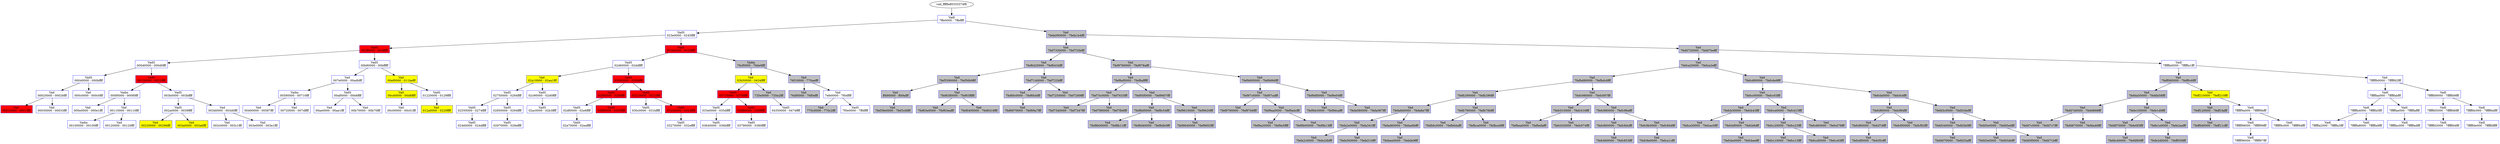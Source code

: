 /* Pid:    980 */
digraph processtree {
graph [rankdir = "TB"];
vad_fffffa8033337df8 -> vad_fffffa803332abb0
vad_fffffa803332abb0 [label = "{ Vadl\n7ffe0000 - 7ffeffff }"shape = "record" color = "blue" style = "filled" fillcolor = "white"];
vad_fffffa803332abb0 -> vad_fffffa8033338580
vad_fffffa8033338580 [label = "{ VadS\n023e0000 - 0245ffff }"shape = "record" color = "blue" style = "filled" fillcolor = "white"];
vad_fffffa8033338580 -> vad_fffffa80332e6af0
vad_fffffa80332e6af0 [label = "{ VadS\n003f0000 - 003fffff }"shape = "record" color = "blue" style = "filled" fillcolor = "red"];
vad_fffffa80332e6af0 -> vad_fffffa8032446590
vad_fffffa8032446590 [label = "{ VadS\n000d0000 - 000d0fff }"shape = "record" color = "blue" style = "filled" fillcolor = "white"];
vad_fffffa8032446590 -> vad_fffffa8033336150
vad_fffffa8033336150 [label = "{ VadS\n00040000 - 000bffff }"shape = "record" color = "blue" style = "filled" fillcolor = "white"];
vad_fffffa8033336150 -> vad_fffffa80333413a0
vad_fffffa80333413a0 [label = "{ Vad \n00020000 - 00026fff }"shape = "record" color = "blue" style = "filled" fillcolor = "white"];
vad_fffffa80333413a0 -> vad_fffffa8033337ed0
vad_fffffa8033337ed0 [label = "{ Vad \n00010000 - 0001ffff }"shape = "record" color = "blue" style = "filled" fillcolor = "red"];
vad_fffffa80333413a0 -> vad_fffffa8032611f80
vad_fffffa8032611f80 [label = "{ Vad \n00030000 - 00033fff }"shape = "record" color = "blue" style = "filled" fillcolor = "white"];
vad_fffffa8033336150 -> vad_fffffa8033336010
vad_fffffa8033336010 [label = "{ Vad \n000c0000 - 000c0fff }"shape = "record" color = "blue" style = "filled" fillcolor = "white"];
vad_fffffa8032446590 -> vad_fffffa803332c630
vad_fffffa803332c630 [label = "{ VadS\n00130000 - 0022ffff }"shape = "record" color = "blue" style = "filled" fillcolor = "red"];
vad_fffffa803332c630 -> vad_fffffa8033321940
vad_fffffa8033321940 [label = "{ Vadm\n000f0000 - 000f0fff }"shape = "record" color = "blue" style = "filled" fillcolor = "white"];
vad_fffffa8033321940 -> vad_fffffa803332db20
vad_fffffa803332db20 [label = "{ Vad \n000e0000 - 000e1fff }"shape = "record" color = "blue" style = "filled" fillcolor = "white"];
vad_fffffa8033321940 -> vad_fffffa80333cbf80
vad_fffffa80333cbf80 [label = "{ Vad \n00110000 - 00110fff }"shape = "record" color = "blue" style = "filled" fillcolor = "white"];
vad_fffffa80333cbf80 -> vad_fffffa8033321800
vad_fffffa8033321800 [label = "{ Vadm\n00100000 - 00100fff }"shape = "record" color = "blue" style = "filled" fillcolor = "white"];
vad_fffffa80333cbf80 -> vad_fffffa803113caa0
vad_fffffa803113caa0 [label = "{ Vad \n00120000 - 00120fff }"shape = "record" color = "blue" style = "filled" fillcolor = "white"];
vad_fffffa803332c630 -> vad_fffffa8033861210
vad_fffffa8033861210 [label = "{ VadS\n003b0000 - 003bffff }"shape = "record" color = "blue" style = "filled" fillcolor = "white"];
vad_fffffa8033861210 -> vad_fffffa803321ad80
vad_fffffa803321ad80 [label = "{ VadS\n002a0000 - 0039ffff }"shape = "record" color = "blue" style = "filled" fillcolor = "white"];
vad_fffffa803321ad80 -> vad_fffffa803333ad70
vad_fffffa803333ad70 [label = "{ Vad \n00230000 - 00296fff }"shape = "record" color = "blue" style = "filled" fillcolor = "yellow"];
vad_fffffa803321ad80 -> vad_fffffa80311e6160
vad_fffffa80311e6160 [label = "{ Vad \n003a0000 - 003a6fff }"shape = "record" color = "blue" style = "filled" fillcolor = "yellow"];
vad_fffffa8033861210 -> vad_fffffa803102f160
vad_fffffa803102f160 [label = "{ Vad \n003d0000 - 003d0fff }"shape = "record" color = "blue" style = "filled" fillcolor = "white"];
vad_fffffa803102f160 -> vad_fffffa803277ea20
vad_fffffa803277ea20 [label = "{ Vad \n003c0000 - 003c1fff }"shape = "record" color = "blue" style = "filled" fillcolor = "white"];
vad_fffffa803102f160 -> vad_fffffa8030f49360
vad_fffffa8030f49360 [label = "{ Vad \n003e0000 - 003e1fff }"shape = "record" color = "blue" style = "filled" fillcolor = "white"];
vad_fffffa80332e6af0 -> vad_fffffa8032611220
vad_fffffa8032611220 [label = "{ VadS\n00b80000 - 00bfffff }"shape = "record" color = "blue" style = "filled" fillcolor = "white"];
vad_fffffa8032611220 -> vad_fffffa80333416d0
vad_fffffa80333416d0 [label = "{ Vad \n007e0000 - 00adbfff }"shape = "record" color = "blue" style = "filled" fillcolor = "white"];
vad_fffffa80333416d0 -> vad_fffffa8033341300
vad_fffffa8033341300 [label = "{ Vadm\n00590000 - 00710fff }"shape = "record" color = "blue" style = "filled" fillcolor = "white"];
vad_fffffa8033341300 -> vad_fffffa803332ddc0
vad_fffffa803332ddc0 [label = "{ Vad \n00400000 - 00587fff }"shape = "record" color = "blue" style = "filled" fillcolor = "white"];
vad_fffffa8033341300 -> vad_fffffa80333410a0
vad_fffffa80333410a0 [label = "{ Vad \n00720000 - 007dffff }"shape = "record" color = "blue" style = "filled" fillcolor = "white"];
vad_fffffa80333416d0 -> vad_fffffa8032f02400
vad_fffffa8032f02400 [label = "{ VadS\n00af0000 - 00b6ffff }"shape = "record" color = "blue" style = "filled" fillcolor = "white"];
vad_fffffa8032f02400 -> vad_fffffa803385e010
vad_fffffa803385e010 [label = "{ Vad \n00ae0000 - 00ae1fff }"shape = "record" color = "blue" style = "filled" fillcolor = "white"];
vad_fffffa8032f02400 -> vad_fffffa8031effd70
vad_fffffa8031effd70 [label = "{ Vad \n00b70000 - 00b70fff }"shape = "record" color = "blue" style = "filled" fillcolor = "white"];
vad_fffffa8032611220 -> vad_fffffa8033346090
vad_fffffa8033346090 [label = "{ Vad \n00ef0000 - 011befff }"shape = "record" color = "blue" style = "filled" fillcolor = "yellow"];
vad_fffffa8033346090 -> vad_fffffa803366fb90
vad_fffffa803366fb90 [label = "{ Vad \n00cd0000 - 00d8ffff }"shape = "record" color = "blue" style = "filled" fillcolor = "yellow"];
vad_fffffa803366fb90 -> vad_fffffa80333bc5b0
vad_fffffa80333bc5b0 [label = "{ Vad \n00c00000 - 00c01fff }"shape = "record" color = "blue" style = "filled" fillcolor = "white"];
vad_fffffa8033346090 -> vad_fffffa803333f410
vad_fffffa803333f410 [label = "{ VadS\n01220000 - 0129ffff }"shape = "record" color = "blue" style = "filled" fillcolor = "white"];
vad_fffffa803333f410 -> vad_fffffa8033338810
vad_fffffa8033338810 [label = "{ Vad \n012a0000 - 0229ffff }"shape = "record" color = "blue" style = "filled" fillcolor = "yellow"];
vad_fffffa8033338580 -> vad_fffffa803277ecc0
vad_fffffa803277ecc0 [label = "{ VadS\n03360000 - 033dffff }"shape = "record" color = "blue" style = "filled" fillcolor = "red"];
vad_fffffa803277ecc0 -> vad_fffffa80333915a0
vad_fffffa80333915a0 [label = "{ VadS\n02d60000 - 02ddffff }"shape = "record" color = "blue" style = "filled" fillcolor = "white"];
vad_fffffa80333915a0 -> vad_fffffa8033221620
vad_fffffa8033221620 [label = "{ Vad \n02a10000 - 02aa1fff }"shape = "record" color = "blue" style = "filled" fillcolor = "yellow"];
vad_fffffa8033221620 -> vad_fffffa80333cd900
vad_fffffa80333cd900 [label = "{ VadS\n02750000 - 0284ffff }"shape = "record" color = "blue" style = "filled" fillcolor = "white"];
vad_fffffa80333cd900 -> vad_fffffa80333b5b50
vad_fffffa80333b5b50 [label = "{ VadS\n02550000 - 0274ffff }"shape = "record" color = "blue" style = "filled" fillcolor = "white"];
vad_fffffa80333b5b50 -> vad_fffffa80336396c0
vad_fffffa80336396c0 [label = "{ VadS\n02460000 - 024dffff }"shape = "record" color = "blue" style = "filled" fillcolor = "white"];
vad_fffffa80333cd900 -> vad_fffffa80335f19e0
vad_fffffa80335f19e0 [label = "{ VadS\n02850000 - 0294ffff }"shape = "record" color = "blue" style = "filled" fillcolor = "white"];
vad_fffffa80335f19e0 -> vad_fffffa803369f1e0
vad_fffffa803369f1e0 [label = "{ VadS\n02970000 - 029effff }"shape = "record" color = "blue" style = "filled" fillcolor = "white"];
vad_fffffa8033221620 -> vad_fffffa8033742a70
vad_fffffa8033742a70 [label = "{ VadS\n02c90000 - 02d0ffff }"shape = "record" color = "blue" style = "filled" fillcolor = "white"];
vad_fffffa8033742a70 -> vad_fffffa80325f0090
vad_fffffa80325f0090 [label = "{ VadS\n02ac0000 - 02b3ffff }"shape = "record" color = "blue" style = "filled" fillcolor = "white"];
vad_fffffa80333915a0 -> vad_fffffa803366a160
vad_fffffa803366a160 [label = "{ VadS\n03040000 - 030bffff }"shape = "record" color = "blue" style = "filled" fillcolor = "red"];
vad_fffffa803366a160 -> vad_fffffa80336fadf0
vad_fffffa80336fadf0 [label = "{ VadS\n02f00000 - 02f0ffff }"shape = "record" color = "blue" style = "filled" fillcolor = "red"];
vad_fffffa80336fadf0 -> vad_fffffa80337639a0
vad_fffffa80337639a0 [label = "{ VadS\n02df0000 - 02e6ffff }"shape = "record" color = "blue" style = "filled" fillcolor = "white"];
vad_fffffa80337639a0 -> vad_fffffa80332bc2c0
vad_fffffa80332bc2c0 [label = "{ VadS\n02e70000 - 02eeffff }"shape = "record" color = "blue" style = "filled" fillcolor = "white"];
vad_fffffa80336fadf0 -> vad_fffffa80337cdac0
vad_fffffa80337cdac0 [label = "{ VadS\n02f90000 - 0300ffff }"shape = "record" color = "blue" style = "filled" fillcolor = "red"];
vad_fffffa803366a160 -> vad_fffffa80334eacb0
vad_fffffa80334eacb0 [label = "{ VadS\n03210000 - 0321ffff }"shape = "record" color = "blue" style = "filled" fillcolor = "red"];
vad_fffffa80334eacb0 -> vad_fffffa8033887cb0
vad_fffffa8033887cb0 [label = "{ VadS\n030c0000 - 031bffff }"shape = "record" color = "blue" style = "filled" fillcolor = "white"];
vad_fffffa80334eacb0 -> vad_fffffa803374fcb0
vad_fffffa803374fcb0 [label = "{ VadS\n03240000 - 0324ffff }"shape = "record" color = "blue" style = "filled" fillcolor = "red"];
vad_fffffa803374fcb0 -> vad_fffffa80322f2c20
vad_fffffa80322f2c20 [label = "{ VadS\n03270000 - 032effff }"shape = "record" color = "blue" style = "filled" fillcolor = "white"];
vad_fffffa803277ecc0 -> vad_fffffa80333218a0
vad_fffffa80333218a0 [label = "{ Vadm\n76cf0000 - 76de9fff }"shape = "record" color = "blue" style = "filled" fillcolor = "gray"];
vad_fffffa80333218a0 -> vad_fffffa803164cce0
vad_fffffa803164cce0 [label = "{ Vad \n03b50000 - 0434ffff }"shape = "record" color = "blue" style = "filled" fillcolor = "yellow"];
vad_fffffa803164cce0 -> vad_fffffa80335f9580
vad_fffffa80335f9580 [label = "{ VadS\n03710000 - 0378ffff }"shape = "record" color = "blue" style = "filled" fillcolor = "red"];
vad_fffffa80335f9580 -> vad_fffffa8033737710
vad_fffffa8033737710 [label = "{ VadS\n033e0000 - 035dffff }"shape = "record" color = "blue" style = "filled" fillcolor = "white"];
vad_fffffa8033737710 -> vad_fffffa8031849860
vad_fffffa8031849860 [label = "{ VadS\n03640000 - 036bffff }"shape = "record" color = "blue" style = "filled" fillcolor = "white"];
vad_fffffa80335f9580 -> vad_fffffa80335fe3a0
vad_fffffa80335fe3a0 [label = "{ VadS\n03880000 - 038fffff }"shape = "record" color = "blue" style = "filled" fillcolor = "red"];
vad_fffffa80335fe3a0 -> vad_fffffa803202e5e0
vad_fffffa803202e5e0 [label = "{ VadS\n03790000 - 0380ffff }"shape = "record" color = "blue" style = "filled" fillcolor = "white"];
vad_fffffa803164cce0 -> vad_fffffa80335a0890
vad_fffffa80335a0890 [label = "{ Vad \n735e0000 - 735e2fff }"shape = "record" color = "blue" style = "filled" fillcolor = "gray"];
vad_fffffa80335a0890 -> vad_fffffa80316f4c00
vad_fffffa80316f4c00 [label = "{ VadS\n04350000 - 0474ffff }"shape = "record" color = "blue" style = "filled" fillcolor = "white"];
vad_fffffa80333218a0 -> vad_fffffa80332c42a0
vad_fffffa80332c42a0 [label = "{ Vad \n76f10000 - 770aefff }"shape = "record" color = "blue" style = "filled" fillcolor = "gray"];
vad_fffffa80332c42a0 -> vad_fffffa803332c170
vad_fffffa803332c170 [label = "{ Vad \n76df0000 - 76f0efff }"shape = "record" color = "blue" style = "filled" fillcolor = "gray"];
vad_fffffa80332c42a0 -> vad_fffffa8033336d50
vad_fffffa8033336d50 [label = "{ Vad \n7efe0000 - 7f0dffff }"shape = "record" color = "blue" style = "filled" fillcolor = "white"];
vad_fffffa8033336d50 -> vad_fffffa80311271e0
vad_fffffa80311271e0 [label = "{ Vad \n770c0000 - 770c2fff }"shape = "record" color = "blue" style = "filled" fillcolor = "gray"];
vad_fffffa8033336d50 -> vad_fffffa803281b890
vad_fffffa803281b890 [label = "{ VadS\n7f0e0000 - 7ffdffff }"shape = "record" color = "blue" style = "filled" fillcolor = "white"];
vad_fffffa803332abb0 -> vad_fffffa8033339a10
vad_fffffa8033339a10 [label = "{ Vad \n7fefa090000 - 7fefa1b4fff }"shape = "record" color = "blue" style = "filled" fillcolor = "gray"];
vad_fffffa8033339a10 -> vad_fffffa8033746690
vad_fffffa8033746690 [label = "{ Vad \n7fef7330000 - 7fef733bfff }"shape = "record" color = "blue" style = "filled" fillcolor = "gray"];
vad_fffffa8033746690 -> vad_fffffa803366f940
vad_fffffa803366f940 [label = "{ Vad \n7fef6420000 - 7fef6434fff }"shape = "record" color = "blue" style = "filled" fillcolor = "gray"];
vad_fffffa803366f940 -> vad_fffffa8030ff1140
vad_fffffa8030ff1140 [label = "{ Vad \n7fef5590000 - 7fef56b9fff }"shape = "record" color = "blue" style = "filled" fillcolor = "gray"];
vad_fffffa8030ff1140 -> vad_fffffa80332f75a0
vad_fffffa80332f75a0 [label = "{ Vad \nff490000 - ff49afff }"shape = "record" color = "blue" style = "filled" fillcolor = "gray"];
vad_fffffa80332f75a0 -> vad_fffffa803249dd70
vad_fffffa803249dd70 [label = "{ Vad \n7fef39e0000 - 7fef3cfdfff }"shape = "record" color = "blue" style = "filled" fillcolor = "gray"];
vad_fffffa8030ff1140 -> vad_fffffa8033607290
vad_fffffa8033607290 [label = "{ Vad \n7fef63f0000 - 7fef63fffff }"shape = "record" color = "blue" style = "filled" fillcolor = "gray"];
vad_fffffa8033607290 -> vad_fffffa80335fdc50
vad_fffffa80335fdc50 [label = "{ Vad \n7fef63e0000 - 7fef63eafff }"shape = "record" color = "blue" style = "filled" fillcolor = "gray"];
vad_fffffa8033607290 -> vad_fffffa803381a700
vad_fffffa803381a700 [label = "{ Vad \n7fef6400000 - 7fef6418fff }"shape = "record" color = "blue" style = "filled" fillcolor = "gray"];
vad_fffffa803366f940 -> vad_fffffa8033789170
vad_fffffa8033789170 [label = "{ Vad \n7fef7140000 - 7fef722bfff }"shape = "record" color = "blue" style = "filled" fillcolor = "gray"];
vad_fffffa8033789170 -> vad_fffffa80325b5d90
vad_fffffa80325b5d90 [label = "{ Vad \n7fef6fc0000 - 7fef6fcbfff }"shape = "record" color = "blue" style = "filled" fillcolor = "gray"];
vad_fffffa80325b5d90 -> vad_fffffa80312f8920
vad_fffffa80312f8920 [label = "{ Vad \n7fef6970000 - 7fef69a7fff }"shape = "record" color = "blue" style = "filled" fillcolor = "gray"];
vad_fffffa8033789170 -> vad_fffffa8033775540
vad_fffffa8033775540 [label = "{ Vad \n7fef7250000 - 7fef7269fff }"shape = "record" color = "blue" style = "filled" fillcolor = "gray"];
vad_fffffa8033746690 -> vad_fffffa8033765760
vad_fffffa8033765760 [label = "{ Vad \n7fef9780000 - 7fef978afff }"shape = "record" color = "blue" style = "filled" fillcolor = "gray"];
vad_fffffa8033765760 -> vad_fffffa803277ed10
vad_fffffa803277ed10 [label = "{ Vad \n7fef8af0000 - 7fef8afffff }"shape = "record" color = "blue" style = "filled" fillcolor = "gray"];
vad_fffffa803277ed10 -> vad_fffffa80336f77e0
vad_fffffa80336f77e0 [label = "{ Vad \n7fef75c0000 - 7fef7633fff }"shape = "record" color = "blue" style = "filled" fillcolor = "gray"];
vad_fffffa80336f77e0 -> vad_fffffa803331a0d0
vad_fffffa803331a0d0 [label = "{ Vad \n7fef7340000 - 7fef7347fff }"shape = "record" color = "blue" style = "filled" fillcolor = "gray"];
vad_fffffa80336f77e0 -> vad_fffffa80311002c0
vad_fffffa80311002c0 [label = "{ Vad \n7fef7f90000 - 7fef7fb6fff }"shape = "record" color = "blue" style = "filled" fillcolor = "gray"];
vad_fffffa803277ed10 -> vad_fffffa8033600e30
vad_fffffa8033600e30 [label = "{ Vad \n7fef95f0000 - 7fef9607fff }"shape = "record" color = "blue" style = "filled" fillcolor = "gray"];
vad_fffffa8033600e30 -> vad_fffffa803119a400
vad_fffffa803119a400 [label = "{ Vad \n7fef8bf0000 - 7fef8c54fff }"shape = "record" color = "blue" style = "filled" fillcolor = "gray"];
vad_fffffa803119a400 -> vad_fffffa803277e520
vad_fffffa803277e520 [label = "{ Vad \n7fef8b00000 - 7fef8b11fff }"shape = "record" color = "blue" style = "filled" fillcolor = "gray"];
vad_fffffa803119a400 -> vad_fffffa80311a1170
vad_fffffa80311a1170 [label = "{ Vad \n7fef8d40000 - 7fef8db0fff }"shape = "record" color = "blue" style = "filled" fillcolor = "gray"];
vad_fffffa8033600e30 -> vad_fffffa8033640510
vad_fffffa8033640510 [label = "{ Vad \n7fef9610000 - 7fef9620fff }"shape = "record" color = "blue" style = "filled" fillcolor = "gray"];
vad_fffffa8033640510 -> vad_fffffa80337bf240
vad_fffffa80337bf240 [label = "{ Vad \n7fef9640000 - 7fef9692fff }"shape = "record" color = "blue" style = "filled" fillcolor = "gray"];
vad_fffffa8033765760 -> vad_fffffa80332471e0
vad_fffffa80332471e0 [label = "{ Vad \n7fef9d00000 - 7fef9d66fff }"shape = "record" color = "blue" style = "filled" fillcolor = "gray"];
vad_fffffa80332471e0 -> vad_fffffa8033201b10
vad_fffffa8033201b10 [label = "{ Vad \n7fef97c0000 - 7fef97cafff }"shape = "record" color = "blue" style = "filled" fillcolor = "gray"];
vad_fffffa8033201b10 -> vad_fffffa8033770240
vad_fffffa8033770240 [label = "{ Vad \n7fef9790000 - 7fef97b6fff }"shape = "record" color = "blue" style = "filled" fillcolor = "gray"];
vad_fffffa8033201b10 -> vad_fffffa803115f160
vad_fffffa803115f160 [label = "{ Vad \n7fef9aa0000 - 7fef9adcfff }"shape = "record" color = "blue" style = "filled" fillcolor = "gray"];
vad_fffffa803115f160 -> vad_fffffa803146f9a0
vad_fffffa803146f9a0 [label = "{ Vad \n7fef9a20000 - 7fef9a5ffff }"shape = "record" color = "blue" style = "filled" fillcolor = "gray"];
vad_fffffa803115f160 -> vad_fffffa80327f4310
vad_fffffa80327f4310 [label = "{ Vad \n7fef9b00000 - 7fef9b13fff }"shape = "record" color = "blue" style = "filled" fillcolor = "gray"];
vad_fffffa80332471e0 -> vad_fffffa80337333c0
vad_fffffa80337333c0 [label = "{ Vad \n7fef9df0000 - 7fef9e04fff }"shape = "record" color = "blue" style = "filled" fillcolor = "gray"];
vad_fffffa80337333c0 -> vad_fffffa8032463750
vad_fffffa8032463750 [label = "{ Vad \n7fef9dc0000 - 7fef9dcafff }"shape = "record" color = "blue" style = "filled" fillcolor = "gray"];
vad_fffffa80337333c0 -> vad_fffffa80336aa7a0
vad_fffffa80336aa7a0 [label = "{ Vad \n7fefa080000 - 7fefa087fff }"shape = "record" color = "blue" style = "filled" fillcolor = "gray"];
vad_fffffa8033339a10 -> vad_fffffa803333aad0
vad_fffffa803333aad0 [label = "{ Vad \n7fefd720000 - 7fefd7befff }"shape = "record" color = "blue" style = "filled" fillcolor = "gray"];
vad_fffffa803333aad0 -> vad_fffffa80333423f0
vad_fffffa80333423f0 [label = "{ Vad \n7fefca20000 - 7fefca2efff }"shape = "record" color = "blue" style = "filled" fillcolor = "gray"];
vad_fffffa80333423f0 -> vad_fffffa80337cb3e0
vad_fffffa80337cb3e0 [label = "{ Vad \n7fefbd80000 - 7fefbdc6fff }"shape = "record" color = "blue" style = "filled" fillcolor = "gray"];
vad_fffffa80337cb3e0 -> vad_fffffa80337ced90
vad_fffffa80337ced90 [label = "{ Vad \n7fefb290000 - 7fefb296fff }"shape = "record" color = "blue" style = "filled" fillcolor = "gray"];
vad_fffffa80337ced90 -> vad_fffffa8033630c10
vad_fffffa8033630c10 [label = "{ Vad \n7fefa8d0000 - 7fefa8e7fff }"shape = "record" color = "blue" style = "filled" fillcolor = "gray"];
vad_fffffa8033630c10 -> vad_fffffa803118b4c0
vad_fffffa803118b4c0 [label = "{ Vad \n7fefa2e0000 - 7fefa341fff }"shape = "record" color = "blue" style = "filled" fillcolor = "gray"];
vad_fffffa803118b4c0 -> vad_fffffa80310eba70
vad_fffffa80310eba70 [label = "{ Vad \n7fefa2c0000 - 7fefa2dbfff }"shape = "record" color = "blue" style = "filled" fillcolor = "gray"];
vad_fffffa803118b4c0 -> vad_fffffa80331feee0
vad_fffffa80331feee0 [label = "{ Vad \n7fefa500000 - 7fefa510fff }"shape = "record" color = "blue" style = "filled" fillcolor = "gray"];
vad_fffffa8033630c10 -> vad_fffffa80337efdd0
vad_fffffa80337efdd0 [label = "{ Vad \n7fefad60000 - 7fefae8bfff }"shape = "record" color = "blue" style = "filled" fillcolor = "gray"];
vad_fffffa80337efdd0 -> vad_fffffa8031142660
vad_fffffa8031142660 [label = "{ Vad \n7fefaee0000 - 7fefafe9fff }"shape = "record" color = "blue" style = "filled" fillcolor = "gray"];
vad_fffffa80337ced90 -> vad_fffffa803377f470
vad_fffffa803377f470 [label = "{ Vad \n7fefb790000 - 7fefb79bfff }"shape = "record" color = "blue" style = "filled" fillcolor = "gray"];
vad_fffffa803377f470 -> vad_fffffa80331fe4f0
vad_fffffa80331fe4f0 [label = "{ Vad \n7fefb6c0000 - 7fefb6dafff }"shape = "record" color = "blue" style = "filled" fillcolor = "gray"];
vad_fffffa803377f470 -> vad_fffffa80337ce940
vad_fffffa80337ce940 [label = "{ Vad \n7fefbca0000 - 7fefbca9fff }"shape = "record" color = "blue" style = "filled" fillcolor = "gray"];
vad_fffffa80337cb3e0 -> vad_fffffa80333b8170
vad_fffffa80333b8170 [label = "{ Vad \n7fefc080000 - 7fefc097fff }"shape = "record" color = "blue" style = "filled" fillcolor = "gray"];
vad_fffffa80333b8170 -> vad_fffffa80337ced00
vad_fffffa80337ced00 [label = "{ Vad \n7fefc010000 - 7fefc016fff }"shape = "record" color = "blue" style = "filled" fillcolor = "gray"];
vad_fffffa80337ced00 -> vad_fffffa80337999d0
vad_fffffa80337999d0 [label = "{ Vad \n7fefbea0000 - 7fefbefafff }"shape = "record" color = "blue" style = "filled" fillcolor = "gray"];
vad_fffffa80337ced00 -> vad_fffffa8033631850
vad_fffffa8033631850 [label = "{ Vad \n7fefc020000 - 7fefc074fff }"shape = "record" color = "blue" style = "filled" fillcolor = "gray"];
vad_fffffa80333b8170 -> vad_fffffa803362ef80
vad_fffffa803362ef80 [label = "{ Vad \n7fefc980000 - 7fefc98afff }"shape = "record" color = "blue" style = "filled" fillcolor = "gray"];
vad_fffffa803362ef80 -> vad_fffffa80331a0680
vad_fffffa80331a0680 [label = "{ Vad \n7fefc860000 - 7fefc8dcfff }"shape = "record" color = "blue" style = "filled" fillcolor = "gray"];
vad_fffffa80331a0680 -> vad_fffffa8033744a10
vad_fffffa8033744a10 [label = "{ Vad \n7fefc660000 - 7fefc853fff }"shape = "record" color = "blue" style = "filled" fillcolor = "gray"];
vad_fffffa803362ef80 -> vad_fffffa8033785b60
vad_fffffa8033785b60 [label = "{ Vad \n7fefc9b0000 - 7fefc9d4fff }"shape = "record" color = "blue" style = "filled" fillcolor = "gray"];
vad_fffffa8033785b60 -> vad_fffffa80315da650
vad_fffffa80315da650 [label = "{ Vad \n7fefc9e0000 - 7fefca1cfff }"shape = "record" color = "blue" style = "filled" fillcolor = "gray"];
vad_fffffa80333423f0 -> vad_fffffa8033207e50
vad_fffffa8033207e50 [label = "{ Vad \n7fefcd80000 - 7fefcde9fff }"shape = "record" color = "blue" style = "filled" fillcolor = "gray"];
vad_fffffa8033207e50 -> vad_fffffa80310cd420
vad_fffffa80310cd420 [label = "{ Vad \n7fefcc00000 - 7fefcc03fff }"shape = "record" color = "blue" style = "filled" fillcolor = "gray"];
vad_fffffa80310cd420 -> vad_fffffa80333bae20
vad_fffffa80333bae20 [label = "{ Vad \n7fefcb30000 - 7fefcb43fff }"shape = "record" color = "blue" style = "filled" fillcolor = "gray"];
vad_fffffa80333bae20 -> vad_fffffa803350d580
vad_fffffa803350d580 [label = "{ Vad \n7fefca30000 - 7fefcac0fff }"shape = "record" color = "blue" style = "filled" fillcolor = "gray"];
vad_fffffa80333bae20 -> vad_fffffa80334ffe40
vad_fffffa80334ffe40 [label = "{ Vad \n7fefcbf0000 - 7fefcbfefff }"shape = "record" color = "blue" style = "filled" fillcolor = "gray"];
vad_fffffa80334ffe40 -> vad_fffffa8031a81400
vad_fffffa8031a81400 [label = "{ Vad \n7fefcbe0000 - 7fefcbeefff }"shape = "record" color = "blue" style = "filled" fillcolor = "gray"];
vad_fffffa80310cd420 -> vad_fffffa8033771830
vad_fffffa8033771830 [label = "{ Vad \n7fefcce0000 - 7fefcd15fff }"shape = "record" color = "blue" style = "filled" fillcolor = "gray"];
vad_fffffa8033771830 -> vad_fffffa803113f010
vad_fffffa803113f010 [label = "{ Vad \n7fefcc20000 - 7fefcc23fff }"shape = "record" color = "blue" style = "filled" fillcolor = "gray"];
vad_fffffa803113f010 -> vad_fffffa80338691e0
vad_fffffa80338691e0 [label = "{ Vad \n7fefcc10000 - 7fefcc13fff }"shape = "record" color = "blue" style = "filled" fillcolor = "gray"];
vad_fffffa803113f010 -> vad_fffffa803363c010
vad_fffffa803363c010 [label = "{ Vad \n7fefccd0000 - 7fefccd3fff }"shape = "record" color = "blue" style = "filled" fillcolor = "gray"];
vad_fffffa8033771830 -> vad_fffffa803373b530
vad_fffffa803373b530 [label = "{ Vad \n7fefcd60000 - 7fefcd79fff }"shape = "record" color = "blue" style = "filled" fillcolor = "gray"];
vad_fffffa8033207e50 -> vad_fffffa803333c570
vad_fffffa803333c570 [label = "{ Vad \n7fefcfa0000 - 7fefcfcdfff }"shape = "record" color = "blue" style = "filled" fillcolor = "gray"];
vad_fffffa803333c570 -> vad_fffffa80324458a0
vad_fffffa80324458a0 [label = "{ Vad \n7fefcf80000 - 7fefcf84fff }"shape = "record" color = "blue" style = "filled" fillcolor = "gray"];
vad_fffffa80324458a0 -> vad_fffffa8033a6d980
vad_fffffa8033a6d980 [label = "{ Vad \n7fefcf60000 - 7fefcf7dfff }"shape = "record" color = "blue" style = "filled" fillcolor = "gray"];
vad_fffffa8033a6d980 -> vad_fffffa8031177160
vad_fffffa8031177160 [label = "{ Vad \n7fefcdf0000 - 7fefcf5cfff }"shape = "record" color = "blue" style = "filled" fillcolor = "gray"];
vad_fffffa80324458a0 -> vad_fffffa803113ed00
vad_fffffa803113ed00 [label = "{ Vad \n7fefcf90000 - 7fefcf92fff }"shape = "record" color = "blue" style = "filled" fillcolor = "gray"];
vad_fffffa803333c570 -> vad_fffffa80332ff5b0
vad_fffffa80332ff5b0 [label = "{ Vad \n7fefd3c0000 - 7fefd3defff }"shape = "record" color = "blue" style = "filled" fillcolor = "gray"];
vad_fffffa80332ff5b0 -> vad_fffffa803381a9a0
vad_fffffa803381a9a0 [label = "{ Vad \n7fefd340000 - 7fefd3b0fff }"shape = "record" color = "blue" style = "filled" fillcolor = "gray"];
vad_fffffa803381a9a0 -> vad_fffffa8031e90690
vad_fffffa8031e90690 [label = "{ Vad \n7fefd070000 - 7fefd33afff }"shape = "record" color = "blue" style = "filled" fillcolor = "gray"];
vad_fffffa80332ff5b0 -> vad_fffffa80333360c0
vad_fffffa80333360c0 [label = "{ Vad \n7fefd5e0000 - 7fefd5edfff }"shape = "record" color = "blue" style = "filled" fillcolor = "gray"];
vad_fffffa80333360c0 -> vad_fffffa8033336b00
vad_fffffa8033336b00 [label = "{ Vad \n7fefd3e0000 - 7fefd5dbfff }"shape = "record" color = "blue" style = "filled" fillcolor = "gray"];
vad_fffffa80333360c0 -> vad_fffffa80332ff370
vad_fffffa80332ff370 [label = "{ Vad \n7fefd5f0000 - 7fefd71bfff }"shape = "record" color = "blue" style = "filled" fillcolor = "gray"];
vad_fffffa803333aad0 -> vad_fffffa80337573a0
vad_fffffa80337573a0 [label = "{ Vadl\n7fffffa0000 - 7fffffa1fff }"shape = "record" color = "blue" style = "filled" fillcolor = "white"];
vad_fffffa80337573a0 -> vad_fffffa80333368b0
vad_fffffa80333368b0 [label = "{ Vad \n7feff060000 - 7feff0c6fff }"shape = "record" color = "blue" style = "filled" fillcolor = "gray"];
vad_fffffa80333368b0 -> vad_fffffa8033341010
vad_fffffa8033341010 [label = "{ Vad \n7fefda50000 - 7fefdb58fff }"shape = "record" color = "blue" style = "filled" fillcolor = "gray"];
vad_fffffa8033341010 -> vad_fffffa80333cbef0
vad_fffffa80333cbef0 [label = "{ Vad \n7fefd7d0000 - 7fefd868fff }"shape = "record" color = "blue" style = "filled" fillcolor = "gray"];
vad_fffffa80333cbef0 -> vad_fffffa80333c6d30
vad_fffffa80333c6d30 [label = "{ Vad \n7fefd7c0000 - 7fefd7c7fff }"shape = "record" color = "blue" style = "filled" fillcolor = "gray"];
vad_fffffa80333cbef0 -> vad_fffffa80338e5870
vad_fffffa80338e5870 [label = "{ Vad \n7fefd870000 - 7fefda46fff }"shape = "record" color = "blue" style = "filled" fillcolor = "gray"];
vad_fffffa8033341010 -> vad_fffffa80332d57f0
vad_fffffa80332d57f0 [label = "{ Vad \n7fefe100000 - 7fefe1d9fff }"shape = "record" color = "blue" style = "filled" fillcolor = "gray"];
vad_fffffa80332d57f0 -> vad_fffffa8033391b80
vad_fffffa8033391b80 [label = "{ Vad \n7fefdf70000 - 7fefe0f3fff }"shape = "record" color = "blue" style = "filled" fillcolor = "gray"];
vad_fffffa8033391b80 -> vad_fffffa80310d8b80
vad_fffffa80310d8b80 [label = "{ Vad \n7fefdc40000 - 7fefdf60fff }"shape = "record" color = "blue" style = "filled" fillcolor = "gray"];
vad_fffffa80332d57f0 -> vad_fffffa80332ff870
vad_fffffa80332ff870 [label = "{ Vad \n7fefe1e0000 - 7fefe2aafff }"shape = "record" color = "blue" style = "filled" fillcolor = "gray"];
vad_fffffa80332ff870 -> vad_fffffa803353c640
vad_fffffa803353c640 [label = "{ Vad \n7fefe2d0000 - 7feff059fff }"shape = "record" color = "blue" style = "filled" fillcolor = "gray"];
vad_fffffa80333368b0 -> vad_fffffa80333361a0
vad_fffffa80333361a0 [label = "{ Vad \n7feff210000 - 7feff210fff }"shape = "record" color = "blue" style = "filled" fillcolor = "yellow"];
vad_fffffa80333361a0 -> vad_fffffa8033344900
vad_fffffa8033344900 [label = "{ Vad \n7feff120000 - 7feff1fafff }"shape = "record" color = "blue" style = "filled" fillcolor = "gray"];
vad_fffffa8033344900 -> vad_fffffa80337574f0
vad_fffffa80337574f0 [label = "{ Vad \n7feff0d0000 - 7feff11cfff }"shape = "record" color = "blue" style = "filled" fillcolor = "gray"];
vad_fffffa80333361a0 -> vad_fffffa8033401d20
vad_fffffa8033401d20 [label = "{ Vadl\n7fffff9a000 - 7fffff9bfff }"shape = "record" color = "blue" style = "filled" fillcolor = "white"];
vad_fffffa8033401d20 -> vad_fffffa8031444550
vad_fffffa8031444550 [label = "{ Vadl\n7fffff98000 - 7fffff99fff }"shape = "record" color = "blue" style = "filled" fillcolor = "white"];
vad_fffffa8031444550 -> vad_fffffa803210e2b0
vad_fffffa803210e2b0 [label = "{ Vadl\n7fffff96000 - 7fffff97fff }"shape = "record" color = "blue" style = "filled" fillcolor = "white"];
vad_fffffa8033401d20 -> vad_fffffa8033534c40
vad_fffffa8033534c40 [label = "{ Vadl\n7fffff9c000 - 7fffff9dfff }"shape = "record" color = "blue" style = "filled" fillcolor = "white"];
vad_fffffa80337573a0 -> vad_fffffa803332d4c0
vad_fffffa803332d4c0 [label = "{ Vad \n7fffffb0000 - 7fffffd2fff }"shape = "record" color = "blue" style = "filled" fillcolor = "white"];
vad_fffffa803332d4c0 -> vad_fffffa80332fc390
vad_fffffa80332fc390 [label = "{ Vadl\n7fffffaa000 - 7fffffabfff }"shape = "record" color = "blue" style = "filled" fillcolor = "white"];
vad_fffffa80332fc390 -> vad_fffffa8033742160
vad_fffffa8033742160 [label = "{ Vadl\n7fffffa4000 - 7fffffa5fff }"shape = "record" color = "blue" style = "filled" fillcolor = "white"];
vad_fffffa8033742160 -> vad_fffffa8033676710
vad_fffffa8033676710 [label = "{ Vadl\n7fffffa2000 - 7fffffa3fff }"shape = "record" color = "blue" style = "filled" fillcolor = "white"];
vad_fffffa8033742160 -> vad_fffffa803365af70
vad_fffffa803365af70 [label = "{ Vadl\n7fffffa8000 - 7fffffa9fff }"shape = "record" color = "blue" style = "filled" fillcolor = "white"];
vad_fffffa80332fc390 -> vad_fffffa8033340300
vad_fffffa8033340300 [label = "{ Vadl\n7fffffae000 - 7fffffaffff }"shape = "record" color = "blue" style = "filled" fillcolor = "white"];
vad_fffffa8033340300 -> vad_fffffa80338b2b70
vad_fffffa80338b2b70 [label = "{ Vadl\n7fffffac000 - 7fffffadfff }"shape = "record" color = "blue" style = "filled" fillcolor = "white"];
vad_fffffa803332d4c0 -> vad_fffffa803332cd10
vad_fffffa803332cd10 [label = "{ Vadl\n7fffffd9000 - 7fffffd9fff }"shape = "record" color = "blue" style = "filled" fillcolor = "white"];
vad_fffffa803332cd10 -> vad_fffffa8031751f70
vad_fffffa8031751f70 [label = "{ Vadl\n7fffffd5000 - 7fffffd6fff }"shape = "record" color = "blue" style = "filled" fillcolor = "white"];
vad_fffffa8031751f70 -> vad_fffffa8033338650
vad_fffffa8033338650 [label = "{ Vadl\n7fffffd3000 - 7fffffd4fff }"shape = "record" color = "blue" style = "filled" fillcolor = "white"];
vad_fffffa803332cd10 -> vad_fffffa80333432e0
vad_fffffa80333432e0 [label = "{ Vadl\n7fffffdc000 - 7fffffddfff }"shape = "record" color = "blue" style = "filled" fillcolor = "white"];
vad_fffffa80333432e0 -> vad_fffffa80333371b0
vad_fffffa80333371b0 [label = "{ Vadl\n7fffffde000 - 7fffffdffff }"shape = "record" color = "blue" style = "filled" fillcolor = "white"];
}
